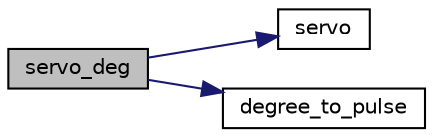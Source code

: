 digraph "servo_deg"
{
  edge [fontname="Helvetica",fontsize="10",labelfontname="Helvetica",labelfontsize="10"];
  node [fontname="Helvetica",fontsize="10",shape=record];
  rankdir="LR";
  Node1 [label="servo_deg",height=0.2,width=0.4,color="black", fillcolor="grey75", style="filled" fontcolor="black"];
  Node1 -> Node2 [color="midnightblue",fontsize="10",style="solid",fontname="Helvetica"];
  Node2 [label="servo",height=0.2,width=0.4,color="black", fillcolor="white", style="filled",URL="$servo_8c.html#ac5fbcc0b4c4dab421b304092b7823045"];
  Node1 -> Node3 [color="midnightblue",fontsize="10",style="solid",fontname="Helvetica"];
  Node3 [label="degree_to_pulse",height=0.2,width=0.4,color="black", fillcolor="white", style="filled",URL="$servo_8c.html#aae9e6da25fe5947af721ba8a45044d81"];
}
